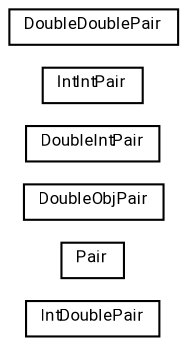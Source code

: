#!/usr/local/bin/dot
#
# Class diagram 
# Generated by UMLGraph version R5_7_2-60-g0e99a6 (http://www.spinellis.gr/umlgraph/)
#

digraph G {
	graph [fontnames="svg"]
	edge [fontname="Roboto",fontsize=7,labelfontname="Roboto",labelfontsize=7,color="black"];
	node [fontname="Roboto",fontcolor="black",fontsize=8,shape=plaintext,margin=0,width=0,height=0];
	nodesep=0.15;
	ranksep=0.25;
	rankdir=LR;
	// de.lmu.ifi.dbs.elki.utilities.pairs.IntDoublePair
	c532720 [label=<<table title="de.lmu.ifi.dbs.elki.utilities.pairs.IntDoublePair" border="0" cellborder="1" cellspacing="0" cellpadding="2" href="IntDoublePair.html" target="_parent">
		<tr><td><table border="0" cellspacing="0" cellpadding="1">
		<tr><td align="center" balign="center"> <font face="Roboto">IntDoublePair</font> </td></tr>
		</table></td></tr>
		</table>>, URL="IntDoublePair.html"];
	// de.lmu.ifi.dbs.elki.utilities.pairs.Pair<FIRST, SECOND>
	c532721 [label=<<table title="de.lmu.ifi.dbs.elki.utilities.pairs.Pair" border="0" cellborder="1" cellspacing="0" cellpadding="2" href="Pair.html" target="_parent">
		<tr><td><table border="0" cellspacing="0" cellpadding="1">
		<tr><td align="center" balign="center"> <font face="Roboto">Pair</font> </td></tr>
		</table></td></tr>
		</table>>, URL="Pair.html"];
	// de.lmu.ifi.dbs.elki.utilities.pairs.DoubleObjPair<O>
	c532722 [label=<<table title="de.lmu.ifi.dbs.elki.utilities.pairs.DoubleObjPair" border="0" cellborder="1" cellspacing="0" cellpadding="2" href="DoubleObjPair.html" target="_parent">
		<tr><td><table border="0" cellspacing="0" cellpadding="1">
		<tr><td align="center" balign="center"> <font face="Roboto">DoubleObjPair</font> </td></tr>
		</table></td></tr>
		</table>>, URL="DoubleObjPair.html"];
	// de.lmu.ifi.dbs.elki.utilities.pairs.DoubleIntPair
	c532723 [label=<<table title="de.lmu.ifi.dbs.elki.utilities.pairs.DoubleIntPair" border="0" cellborder="1" cellspacing="0" cellpadding="2" href="DoubleIntPair.html" target="_parent">
		<tr><td><table border="0" cellspacing="0" cellpadding="1">
		<tr><td align="center" balign="center"> <font face="Roboto">DoubleIntPair</font> </td></tr>
		</table></td></tr>
		</table>>, URL="DoubleIntPair.html"];
	// de.lmu.ifi.dbs.elki.utilities.pairs.IntIntPair
	c532724 [label=<<table title="de.lmu.ifi.dbs.elki.utilities.pairs.IntIntPair" border="0" cellborder="1" cellspacing="0" cellpadding="2" href="IntIntPair.html" target="_parent">
		<tr><td><table border="0" cellspacing="0" cellpadding="1">
		<tr><td align="center" balign="center"> <font face="Roboto">IntIntPair</font> </td></tr>
		</table></td></tr>
		</table>>, URL="IntIntPair.html"];
	// de.lmu.ifi.dbs.elki.utilities.pairs.DoubleDoublePair
	c532725 [label=<<table title="de.lmu.ifi.dbs.elki.utilities.pairs.DoubleDoublePair" border="0" cellborder="1" cellspacing="0" cellpadding="2" href="DoubleDoublePair.html" target="_parent">
		<tr><td><table border="0" cellspacing="0" cellpadding="1">
		<tr><td align="center" balign="center"> <font face="Roboto">DoubleDoublePair</font> </td></tr>
		</table></td></tr>
		</table>>, URL="DoubleDoublePair.html"];
}


